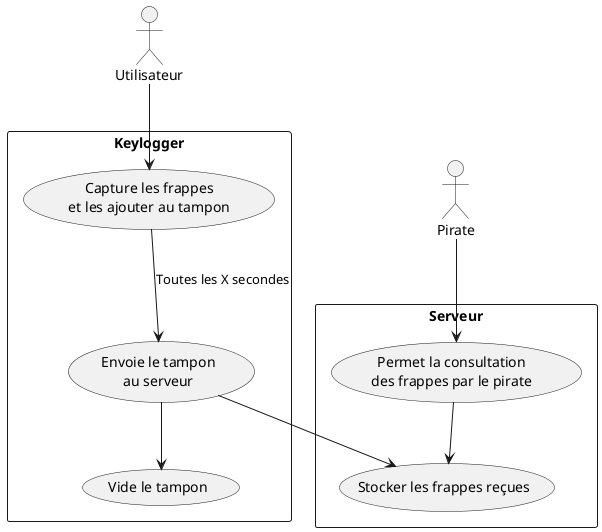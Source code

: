 @startuml
actor Utilisateur
actor Pirate
rectangle Keylogger {
    usecase "Capture les frappes\net les ajouter au tampon" as UC1
    usecase "Envoie le tampon\nau serveur" as UC2
    usecase "Vide le tampon" as UC3
}
rectangle Serveur {
    usecase "Stocker les frappes reçues" as UC4
    usecase "Permet la consultation\ndes frappes par le pirate" as UC5
}

Utilisateur --> UC1
UC1 --> UC2 : Toutes les X secondes
UC2 --> UC3
UC2 --> UC4
Pirate --> UC5
UC5 --> UC4

@enduml
